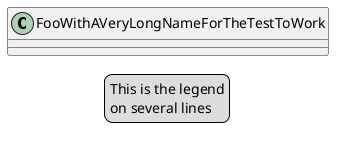 {
  "sha1": "fxn2fnfymanztcxl2po73mz6bjez76w",
  "insertion": {
    "when": "2024-06-01T09:03:06.842Z",
    "user": "plantuml@gmail.com"
  }
}
@startuml
legend
  This is the legend
  on several lines
end legend
class FooWithAVeryLongNameForTheTestToWork
@enduml
